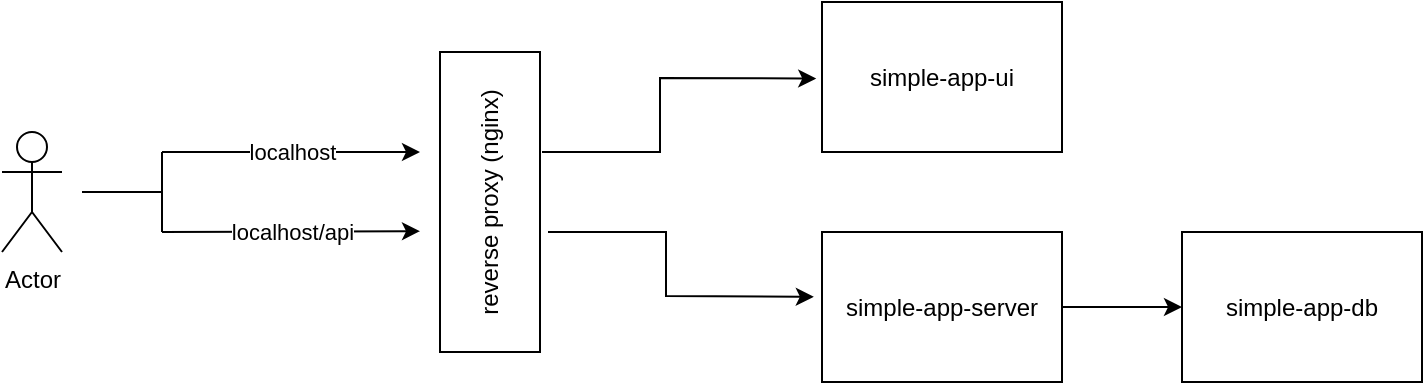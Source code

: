 <mxfile version="21.6.9" type="device">
  <diagram name="Page-1" id="arCUK46hTVKuGoYuu2ZW">
    <mxGraphModel dx="1017" dy="524" grid="1" gridSize="10" guides="1" tooltips="1" connect="1" arrows="1" fold="1" page="1" pageScale="1" pageWidth="1169" pageHeight="1654" math="0" shadow="0">
      <root>
        <mxCell id="0" />
        <mxCell id="1" parent="0" />
        <mxCell id="zNiYjRv560OVddz7pmr2-28" value="reverse proxy (nginx)" style="rounded=0;whiteSpace=wrap;html=1;fillStyle=auto;rotation=-90;" parent="1" vertex="1">
          <mxGeometry x="299" y="410" width="150" height="50" as="geometry" />
        </mxCell>
        <mxCell id="zNiYjRv560OVddz7pmr2-29" value="Actor" style="shape=umlActor;verticalLabelPosition=bottom;verticalAlign=top;html=1;outlineConnect=0;" parent="1" vertex="1">
          <mxGeometry x="130" y="400" width="30" height="60" as="geometry" />
        </mxCell>
        <mxCell id="zNiYjRv560OVddz7pmr2-32" value="simple-app-ui" style="rounded=0;whiteSpace=wrap;html=1;" parent="1" vertex="1">
          <mxGeometry x="540" y="335" width="120" height="75" as="geometry" />
        </mxCell>
        <mxCell id="zNiYjRv560OVddz7pmr2-34" value="simple-app-server" style="rounded=0;whiteSpace=wrap;html=1;" parent="1" vertex="1">
          <mxGeometry x="540" y="450" width="120" height="75" as="geometry" />
        </mxCell>
        <mxCell id="zNiYjRv560OVddz7pmr2-36" value="simple-app-db" style="rounded=0;whiteSpace=wrap;html=1;" parent="1" vertex="1">
          <mxGeometry x="720" y="450" width="120" height="75" as="geometry" />
        </mxCell>
        <mxCell id="zNiYjRv560OVddz7pmr2-37" value="" style="endArrow=classic;html=1;rounded=0;" parent="1" edge="1">
          <mxGeometry relative="1" as="geometry">
            <mxPoint x="210" y="410" as="sourcePoint" />
            <mxPoint x="339" y="410" as="targetPoint" />
          </mxGeometry>
        </mxCell>
        <mxCell id="zNiYjRv560OVddz7pmr2-38" value="localhost" style="edgeLabel;resizable=0;html=1;align=center;verticalAlign=middle;" parent="zNiYjRv560OVddz7pmr2-37" connectable="0" vertex="1">
          <mxGeometry relative="1" as="geometry" />
        </mxCell>
        <mxCell id="zNiYjRv560OVddz7pmr2-39" value="" style="endArrow=classic;html=1;rounded=0;" parent="1" edge="1">
          <mxGeometry relative="1" as="geometry">
            <mxPoint x="210" y="450" as="sourcePoint" />
            <mxPoint x="339" y="449.57" as="targetPoint" />
          </mxGeometry>
        </mxCell>
        <mxCell id="zNiYjRv560OVddz7pmr2-40" value="localhost/api" style="edgeLabel;resizable=0;html=1;align=center;verticalAlign=middle;" parent="zNiYjRv560OVddz7pmr2-39" connectable="0" vertex="1">
          <mxGeometry relative="1" as="geometry" />
        </mxCell>
        <mxCell id="zNiYjRv560OVddz7pmr2-41" value="" style="endArrow=classic;html=1;rounded=0;entryX=-0.024;entryY=0.51;entryDx=0;entryDy=0;entryPerimeter=0;" parent="1" target="zNiYjRv560OVddz7pmr2-32" edge="1">
          <mxGeometry width="50" height="50" relative="1" as="geometry">
            <mxPoint x="400" y="410" as="sourcePoint" />
            <mxPoint x="530" y="328" as="targetPoint" />
            <Array as="points">
              <mxPoint x="459" y="410" />
              <mxPoint x="459" y="373" />
            </Array>
          </mxGeometry>
        </mxCell>
        <mxCell id="zNiYjRv560OVddz7pmr2-42" value="" style="endArrow=none;html=1;rounded=0;" parent="1" edge="1">
          <mxGeometry width="50" height="50" relative="1" as="geometry">
            <mxPoint x="210" y="450" as="sourcePoint" />
            <mxPoint x="210" y="410" as="targetPoint" />
          </mxGeometry>
        </mxCell>
        <mxCell id="zNiYjRv560OVddz7pmr2-43" value="" style="endArrow=none;html=1;rounded=0;" parent="1" edge="1">
          <mxGeometry width="50" height="50" relative="1" as="geometry">
            <mxPoint x="210" y="430" as="sourcePoint" />
            <mxPoint x="170" y="430" as="targetPoint" />
          </mxGeometry>
        </mxCell>
        <mxCell id="zNiYjRv560OVddz7pmr2-46" value="" style="endArrow=classic;html=1;rounded=0;entryX=-0.034;entryY=0.432;entryDx=0;entryDy=0;entryPerimeter=0;" parent="1" target="zNiYjRv560OVddz7pmr2-34" edge="1">
          <mxGeometry width="50" height="50" relative="1" as="geometry">
            <mxPoint x="403" y="450" as="sourcePoint" />
            <mxPoint x="540" y="368" as="targetPoint" />
            <Array as="points">
              <mxPoint x="462" y="450" />
              <mxPoint x="462" y="482" />
            </Array>
          </mxGeometry>
        </mxCell>
        <mxCell id="zNiYjRv560OVddz7pmr2-47" value="" style="endArrow=classic;html=1;rounded=0;entryX=0;entryY=0.5;entryDx=0;entryDy=0;exitX=1;exitY=0.5;exitDx=0;exitDy=0;" parent="1" source="zNiYjRv560OVddz7pmr2-34" target="zNiYjRv560OVddz7pmr2-36" edge="1">
          <mxGeometry width="50" height="50" relative="1" as="geometry">
            <mxPoint x="610" y="500" as="sourcePoint" />
            <mxPoint x="660" y="450" as="targetPoint" />
          </mxGeometry>
        </mxCell>
      </root>
    </mxGraphModel>
  </diagram>
</mxfile>
